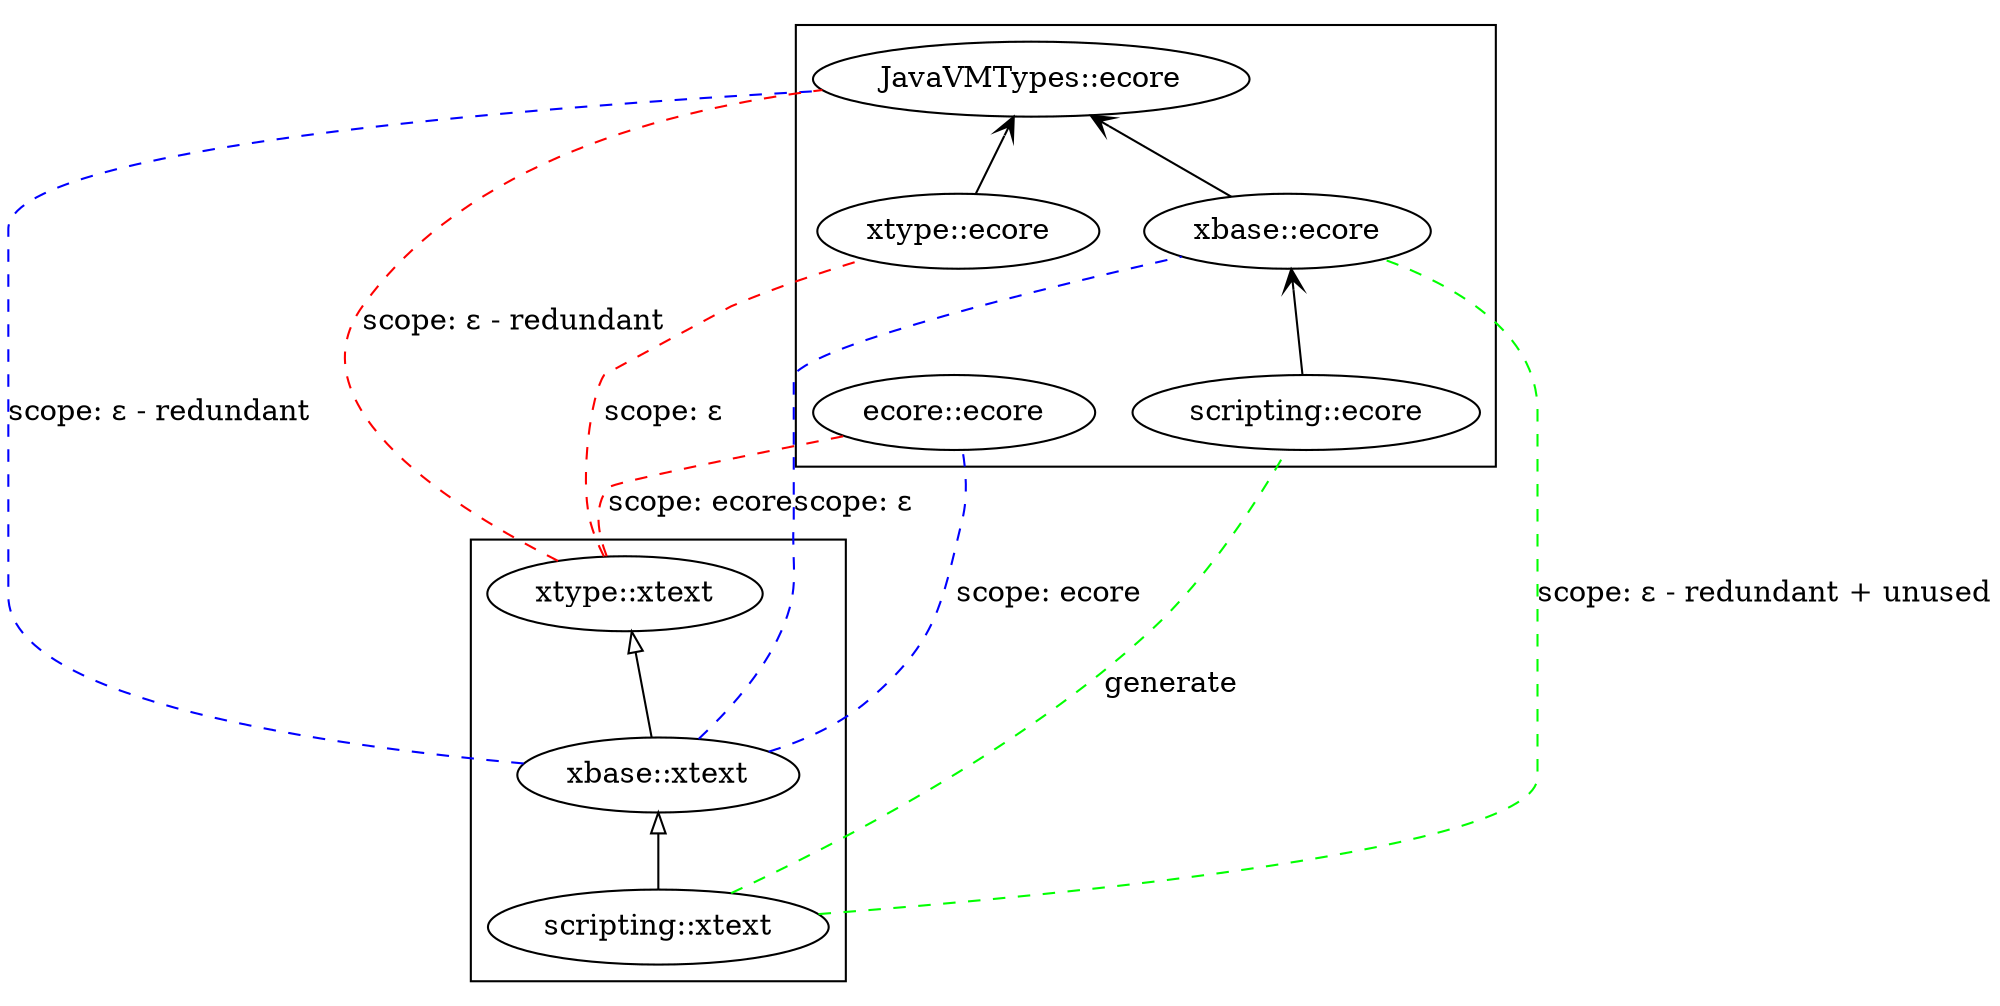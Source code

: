 digraph ecore_dependencies {
  /* ecore_ files */

  rankdir=BT;
subgraph cluster0 {
  ecore_xbase [label="xbase::ecore"]
  ecore_JavaVMTypes [label="JavaVMTypes::ecore"]
  ecore_xtype [label="xtype::ecore"]
  ecore_ecore [label="ecore::ecore"]
  ecore_scripting [label="scripting::ecore"]

  ecore_xbase -> ecore_JavaVMTypes [arrowhead=vee]
  ecore_xtype -> ecore_JavaVMTypes [arrowhead=vee]

  ecore_scripting -> ecore_xbase [arrowhead=vee]

}
  /* Xtext files */

subgraph cluster1 {

  xtext_xbase [label="xbase::xtext"]
  xtext_xtype [label="xtype::xtext"]
  xtext_scripting [label="scripting::xtext"]

  xtext_xbase -> xtext_xtype [arrowhead="empty"]

  xtext_scripting -> xtext_xbase [arrowhead="empty"]

}

  /* Xtext to ecore dependencies */

  xtext_xbase -> ecore_JavaVMTypes [arrowhead="void", arrowtail="diamond", style=dashed, color=blue, label="scope: ε - redundant"]
  xtext_xbase -> ecore_xbase [arrowhead="void", arrowtail="diamond", style=dashed, color=blue, label="scope: ε"]
  xtext_xbase -> ecore_ecore [arrowhead="void", arrowtail="diamond", style=dashed, color=blue, label="scope: ecore"]

  xtext_xtype -> ecore_JavaVMTypes [arrowhead="void", arrowtail="diamond", style=dashed, color=red, label="scope: ε - redundant"]
  xtext_xtype -> ecore_xtype [arrowhead="void", arrowtail="diamond", style=dashed, color=red, label="scope: ε"]
  xtext_xtype -> ecore_ecore [arrowhead="void", arrowtail="diamond", style=dashed, color=red, label="scope: ecore"]

  xtext_scripting -> ecore_scripting [arrowhead="void", arrowtail="diamond", style=dashed, color=green, label="generate"]
  xtext_scripting -> ecore_xbase  [arrowhead="void", arrowtail="diamond", style=dashed, color=green, label="scope: ε - redundant + unused"]
}

